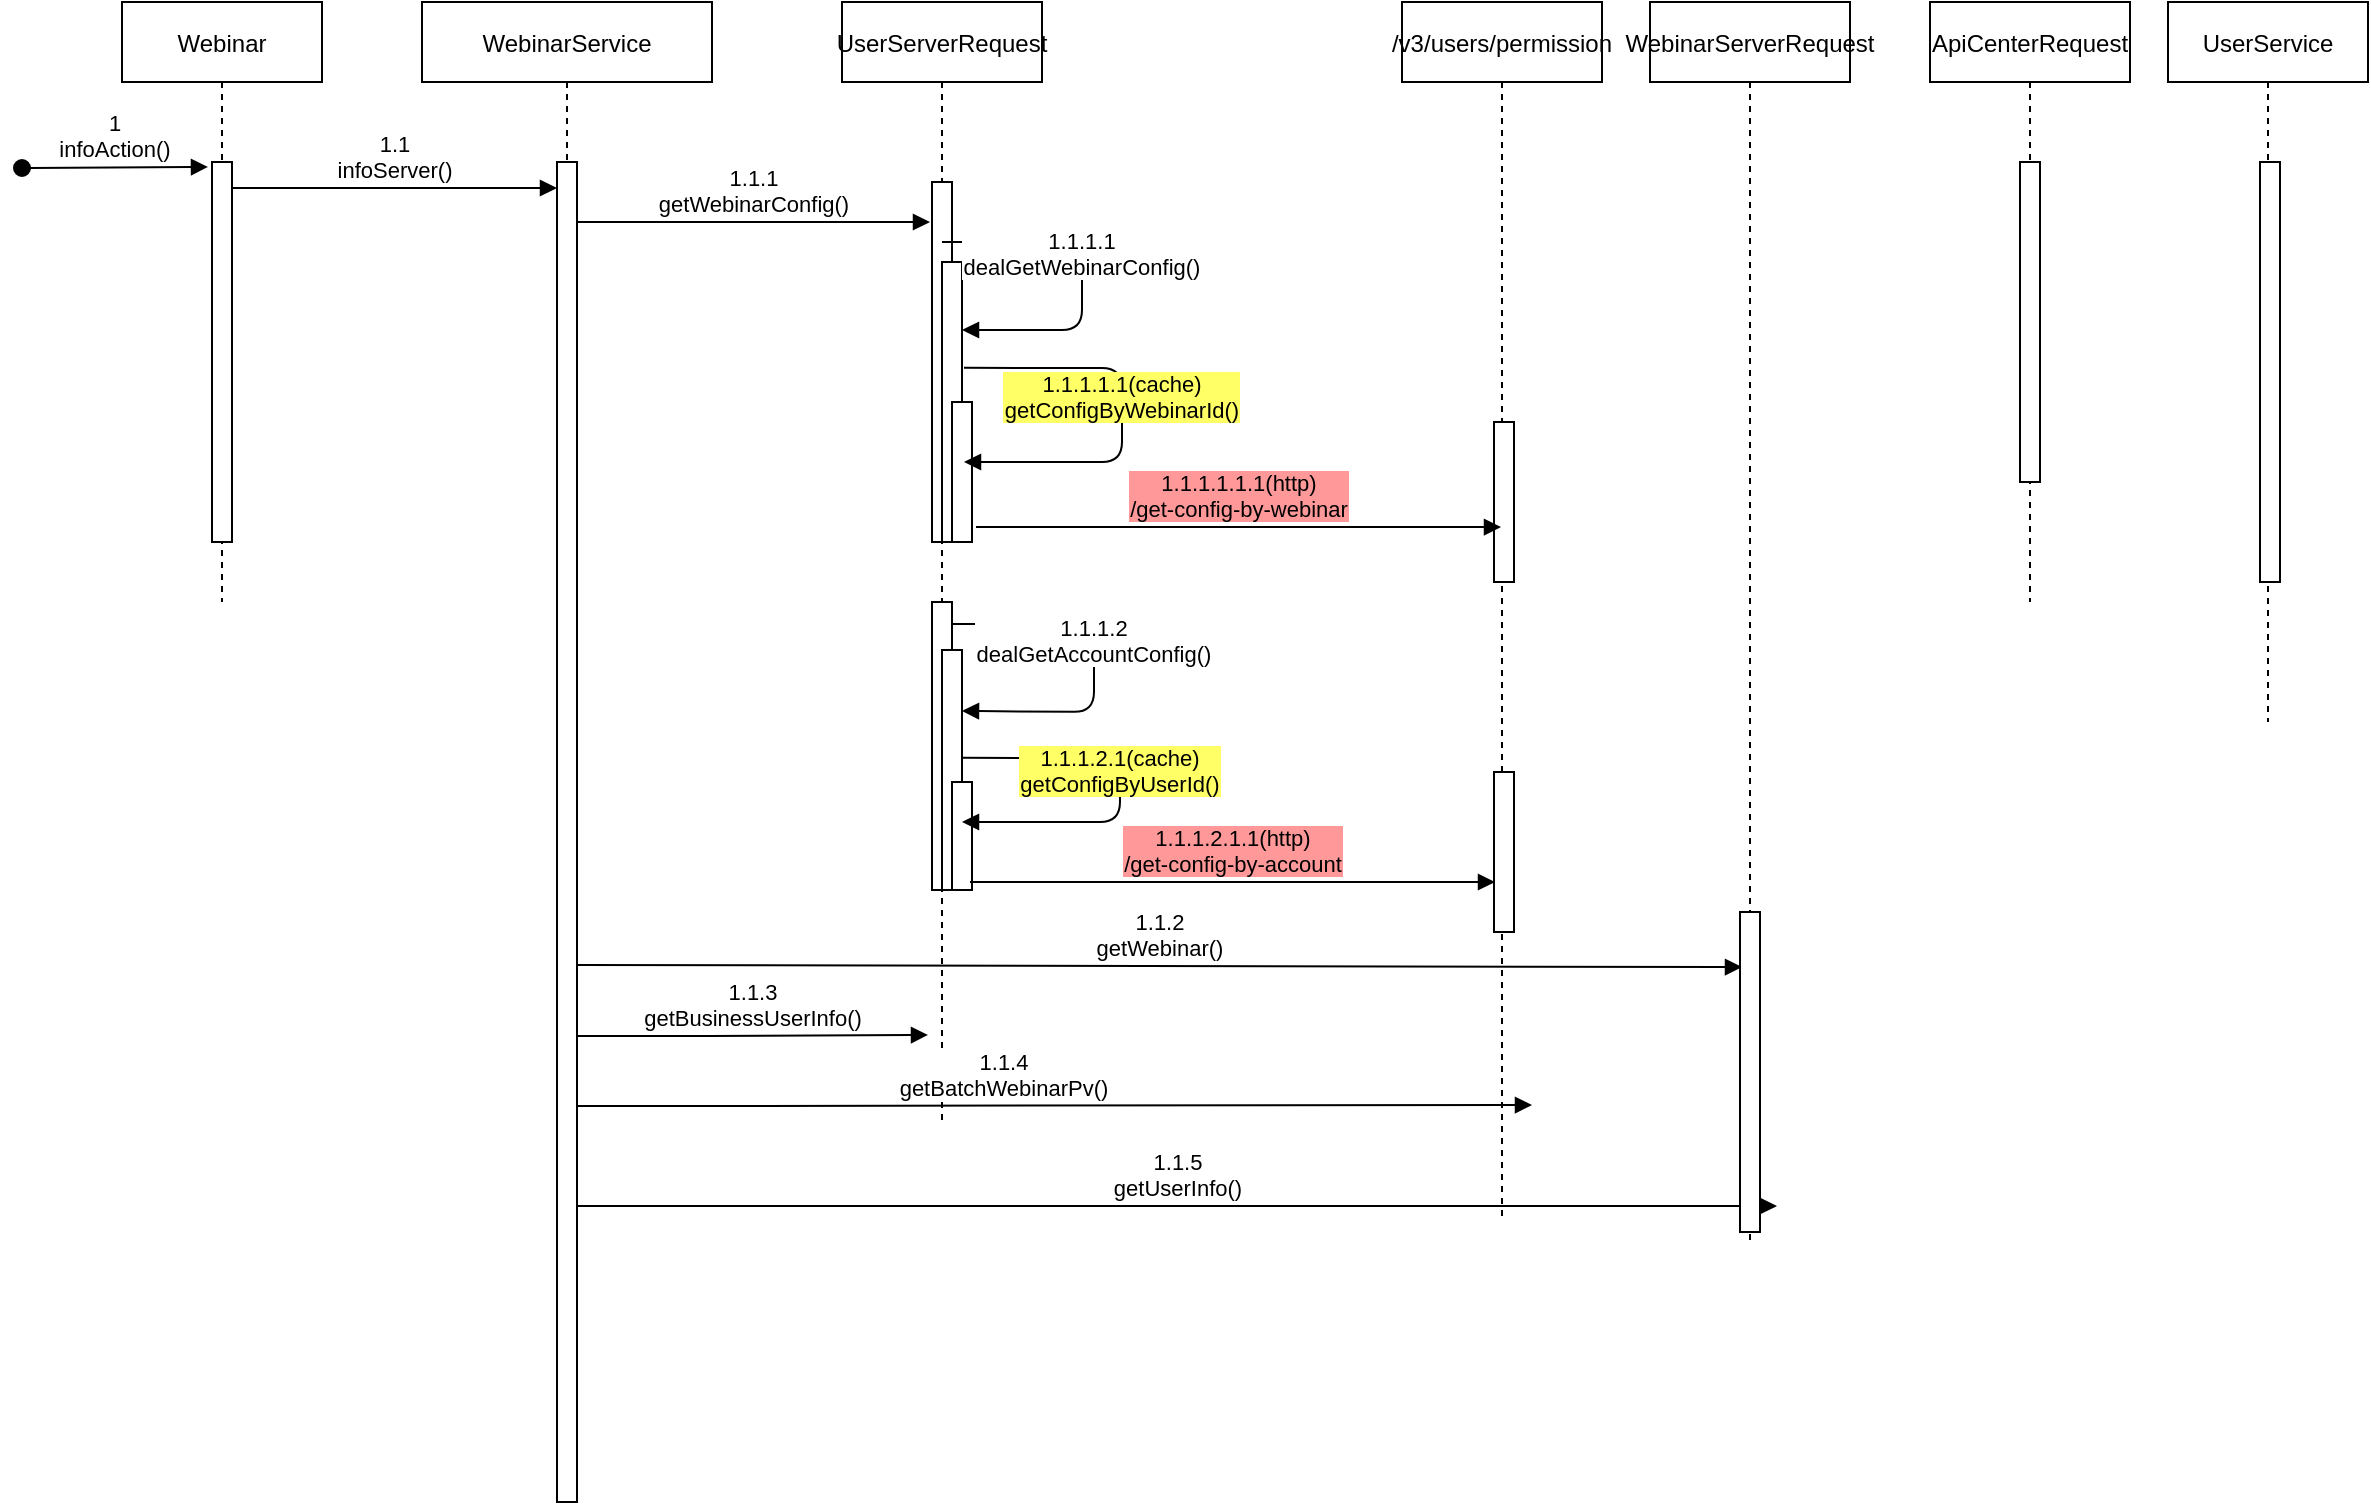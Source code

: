 <mxfile version="16.6.1" type="github">
  <diagram id="kgpKYQtTHZ0yAKxKKP6v" name="Page-1">
    <mxGraphModel dx="946" dy="565" grid="1" gridSize="10" guides="1" tooltips="1" connect="1" arrows="1" fold="1" page="1" pageScale="1" pageWidth="850" pageHeight="1100" math="0" shadow="0">
      <root>
        <mxCell id="0" />
        <mxCell id="1" parent="0" />
        <mxCell id="3nuBFxr9cyL0pnOWT2aG-1" value="Webinar" style="shape=umlLifeline;perimeter=lifelinePerimeter;container=1;collapsible=0;recursiveResize=0;rounded=0;shadow=0;strokeWidth=1;" parent="1" vertex="1">
          <mxGeometry x="120" y="80" width="100" height="300" as="geometry" />
        </mxCell>
        <mxCell id="3nuBFxr9cyL0pnOWT2aG-2" value="" style="points=[];perimeter=orthogonalPerimeter;rounded=0;shadow=0;strokeWidth=1;" parent="3nuBFxr9cyL0pnOWT2aG-1" vertex="1">
          <mxGeometry x="45" y="80" width="10" height="190" as="geometry" />
        </mxCell>
        <mxCell id="3nuBFxr9cyL0pnOWT2aG-3" value="1&#xa;infoAction()" style="verticalAlign=bottom;startArrow=oval;endArrow=block;startSize=8;shadow=0;strokeWidth=1;entryX=-0.2;entryY=0.013;entryDx=0;entryDy=0;entryPerimeter=0;" parent="3nuBFxr9cyL0pnOWT2aG-1" target="3nuBFxr9cyL0pnOWT2aG-2" edge="1">
          <mxGeometry relative="1" as="geometry">
            <mxPoint x="-50" y="83" as="sourcePoint" />
            <mxPoint x="45" y="93" as="targetPoint" />
          </mxGeometry>
        </mxCell>
        <mxCell id="3nuBFxr9cyL0pnOWT2aG-5" value="WebinarService" style="shape=umlLifeline;perimeter=lifelinePerimeter;container=1;collapsible=0;recursiveResize=0;rounded=0;shadow=0;strokeWidth=1;" parent="1" vertex="1">
          <mxGeometry x="270" y="80" width="145" height="750" as="geometry" />
        </mxCell>
        <mxCell id="3nuBFxr9cyL0pnOWT2aG-6" value="" style="points=[];perimeter=orthogonalPerimeter;rounded=0;shadow=0;strokeWidth=1;" parent="3nuBFxr9cyL0pnOWT2aG-5" vertex="1">
          <mxGeometry x="67.5" y="80" width="10" height="670" as="geometry" />
        </mxCell>
        <mxCell id="UK8v2Z1n2UR7xHjHdUC0-11" value="1.1.3&#xa;getBusinessUserInfo()" style="verticalAlign=bottom;endArrow=block;shadow=0;strokeWidth=1;entryX=-0.2;entryY=0.653;entryDx=0;entryDy=0;entryPerimeter=0;" edge="1" parent="3nuBFxr9cyL0pnOWT2aG-5">
          <mxGeometry relative="1" as="geometry">
            <mxPoint x="77.5" y="517.0" as="sourcePoint" />
            <mxPoint x="253" y="516.48" as="targetPoint" />
            <Array as="points">
              <mxPoint x="133.5" y="517" />
            </Array>
          </mxGeometry>
        </mxCell>
        <mxCell id="3nuBFxr9cyL0pnOWT2aG-8" value="1.1&#xa;infoServer()" style="verticalAlign=bottom;endArrow=block;entryX=0;entryY=0;shadow=0;strokeWidth=1;" parent="1" edge="1">
          <mxGeometry relative="1" as="geometry">
            <mxPoint x="175" y="173.0" as="sourcePoint" />
            <mxPoint x="337.5" y="173.0" as="targetPoint" />
          </mxGeometry>
        </mxCell>
        <mxCell id="UK8v2Z1n2UR7xHjHdUC0-1" value="UserServerRequest" style="shape=umlLifeline;perimeter=lifelinePerimeter;container=1;collapsible=0;recursiveResize=0;rounded=0;shadow=0;strokeWidth=1;" vertex="1" parent="1">
          <mxGeometry x="480" y="80" width="100" height="560" as="geometry" />
        </mxCell>
        <mxCell id="UK8v2Z1n2UR7xHjHdUC0-2" value="" style="points=[];perimeter=orthogonalPerimeter;rounded=0;shadow=0;strokeWidth=1;" vertex="1" parent="UK8v2Z1n2UR7xHjHdUC0-1">
          <mxGeometry x="45" y="90" width="10" height="180" as="geometry" />
        </mxCell>
        <mxCell id="UK8v2Z1n2UR7xHjHdUC0-10" value="1.1.2&#xa;getWebinar()" style="verticalAlign=bottom;endArrow=block;shadow=0;strokeWidth=1;entryX=0.1;entryY=0.172;entryDx=0;entryDy=0;entryPerimeter=0;" edge="1" parent="UK8v2Z1n2UR7xHjHdUC0-1" target="UK8v2Z1n2UR7xHjHdUC0-9">
          <mxGeometry relative="1" as="geometry">
            <mxPoint x="-132.5" y="481.5" as="sourcePoint" />
            <mxPoint x="207.5" y="481.5" as="targetPoint" />
          </mxGeometry>
        </mxCell>
        <mxCell id="UK8v2Z1n2UR7xHjHdUC0-17" value="1.1.5&#xa;getUserInfo()" style="verticalAlign=bottom;endArrow=block;shadow=0;strokeWidth=1;" edge="1" parent="UK8v2Z1n2UR7xHjHdUC0-1">
          <mxGeometry relative="1" as="geometry">
            <mxPoint x="-132" y="602.0" as="sourcePoint" />
            <mxPoint x="467.5" y="602" as="targetPoint" />
            <Array as="points">
              <mxPoint x="-76" y="602" />
            </Array>
          </mxGeometry>
        </mxCell>
        <mxCell id="UK8v2Z1n2UR7xHjHdUC0-18" value="" style="points=[];perimeter=orthogonalPerimeter;rounded=0;shadow=0;strokeWidth=1;" vertex="1" parent="UK8v2Z1n2UR7xHjHdUC0-1">
          <mxGeometry x="50" y="130" width="10" height="140" as="geometry" />
        </mxCell>
        <mxCell id="UK8v2Z1n2UR7xHjHdUC0-20" value="" style="points=[];perimeter=orthogonalPerimeter;rounded=0;shadow=0;strokeWidth=1;" vertex="1" parent="UK8v2Z1n2UR7xHjHdUC0-1">
          <mxGeometry x="55" y="200" width="10" height="70" as="geometry" />
        </mxCell>
        <mxCell id="UK8v2Z1n2UR7xHjHdUC0-21" value="1.1.1.1.1(cache)&#xa;getConfigByWebinarId()" style="verticalAlign=bottom;endArrow=block;shadow=0;strokeWidth=1;exitX=1.1;exitY=0.378;exitDx=0;exitDy=0;exitPerimeter=0;fillColor=#FF9999;labelBackgroundColor=#FFFF66;" edge="1" parent="UK8v2Z1n2UR7xHjHdUC0-1" source="UK8v2Z1n2UR7xHjHdUC0-18">
          <mxGeometry x="0.063" relative="1" as="geometry">
            <mxPoint x="65" y="190" as="sourcePoint" />
            <mxPoint x="61" y="230" as="targetPoint" />
            <Array as="points">
              <mxPoint x="140" y="183" />
              <mxPoint x="140" y="230" />
            </Array>
            <mxPoint as="offset" />
          </mxGeometry>
        </mxCell>
        <mxCell id="UK8v2Z1n2UR7xHjHdUC0-29" value="" style="points=[];perimeter=orthogonalPerimeter;rounded=0;shadow=0;strokeWidth=1;" vertex="1" parent="UK8v2Z1n2UR7xHjHdUC0-1">
          <mxGeometry x="45" y="300" width="10" height="144" as="geometry" />
        </mxCell>
        <mxCell id="UK8v2Z1n2UR7xHjHdUC0-26" value="" style="points=[];perimeter=orthogonalPerimeter;rounded=0;shadow=0;strokeWidth=1;" vertex="1" parent="UK8v2Z1n2UR7xHjHdUC0-1">
          <mxGeometry x="50" y="324" width="10" height="120" as="geometry" />
        </mxCell>
        <mxCell id="UK8v2Z1n2UR7xHjHdUC0-28" value="" style="points=[];perimeter=orthogonalPerimeter;rounded=0;shadow=0;strokeWidth=1;" vertex="1" parent="UK8v2Z1n2UR7xHjHdUC0-1">
          <mxGeometry x="55" y="390" width="10" height="54" as="geometry" />
        </mxCell>
        <mxCell id="UK8v2Z1n2UR7xHjHdUC0-30" value="1.1.1.2.1(cache)&#xa;getConfigByUserId()" style="verticalAlign=bottom;endArrow=block;shadow=0;strokeWidth=1;exitX=1.1;exitY=0.378;exitDx=0;exitDy=0;exitPerimeter=0;fillColor=#FF9999;labelBackgroundColor=#FFFF66;" edge="1" parent="UK8v2Z1n2UR7xHjHdUC0-1">
          <mxGeometry x="0.063" relative="1" as="geometry">
            <mxPoint x="60" y="377.92" as="sourcePoint" />
            <mxPoint x="60" y="410" as="targetPoint" />
            <Array as="points">
              <mxPoint x="139" y="378" />
              <mxPoint x="139" y="410" />
            </Array>
            <mxPoint as="offset" />
          </mxGeometry>
        </mxCell>
        <mxCell id="UK8v2Z1n2UR7xHjHdUC0-7" value="1.1.1&#xa;getWebinarConfig()" style="verticalAlign=bottom;endArrow=block;shadow=0;strokeWidth=1;" edge="1" parent="1">
          <mxGeometry relative="1" as="geometry">
            <mxPoint x="348" y="190.0" as="sourcePoint" />
            <mxPoint x="524" y="190" as="targetPoint" />
            <Array as="points">
              <mxPoint x="404" y="190" />
            </Array>
          </mxGeometry>
        </mxCell>
        <mxCell id="UK8v2Z1n2UR7xHjHdUC0-8" value="WebinarServerRequest" style="shape=umlLifeline;perimeter=lifelinePerimeter;container=1;collapsible=0;recursiveResize=0;rounded=0;shadow=0;strokeWidth=1;" vertex="1" parent="1">
          <mxGeometry x="884" y="80" width="100" height="620" as="geometry" />
        </mxCell>
        <mxCell id="UK8v2Z1n2UR7xHjHdUC0-9" value="" style="points=[];perimeter=orthogonalPerimeter;rounded=0;shadow=0;strokeWidth=1;" vertex="1" parent="UK8v2Z1n2UR7xHjHdUC0-8">
          <mxGeometry x="45" y="455" width="10" height="160" as="geometry" />
        </mxCell>
        <mxCell id="UK8v2Z1n2UR7xHjHdUC0-12" value="ApiCenterRequest" style="shape=umlLifeline;perimeter=lifelinePerimeter;container=1;collapsible=0;recursiveResize=0;rounded=0;shadow=0;strokeWidth=1;" vertex="1" parent="1">
          <mxGeometry x="1024" y="80" width="100" height="300" as="geometry" />
        </mxCell>
        <mxCell id="UK8v2Z1n2UR7xHjHdUC0-13" value="" style="points=[];perimeter=orthogonalPerimeter;rounded=0;shadow=0;strokeWidth=1;" vertex="1" parent="UK8v2Z1n2UR7xHjHdUC0-12">
          <mxGeometry x="45" y="80" width="10" height="160" as="geometry" />
        </mxCell>
        <mxCell id="UK8v2Z1n2UR7xHjHdUC0-14" value="1.1.4&#xa;getBatchWebinarPv()" style="verticalAlign=bottom;endArrow=block;shadow=0;strokeWidth=1;entryX=0;entryY=0.872;entryDx=0;entryDy=0;entryPerimeter=0;" edge="1" parent="1">
          <mxGeometry relative="1" as="geometry">
            <mxPoint x="389" y="632" as="sourcePoint" />
            <mxPoint x="825" y="631.52" as="targetPoint" />
            <Array as="points">
              <mxPoint x="343" y="632" />
              <mxPoint x="389" y="632" />
            </Array>
          </mxGeometry>
        </mxCell>
        <mxCell id="UK8v2Z1n2UR7xHjHdUC0-15" value="UserService" style="shape=umlLifeline;perimeter=lifelinePerimeter;container=1;collapsible=0;recursiveResize=0;rounded=0;shadow=0;strokeWidth=1;" vertex="1" parent="1">
          <mxGeometry x="1143" y="80" width="100" height="360" as="geometry" />
        </mxCell>
        <mxCell id="UK8v2Z1n2UR7xHjHdUC0-16" value="" style="points=[];perimeter=orthogonalPerimeter;rounded=0;shadow=0;strokeWidth=1;" vertex="1" parent="UK8v2Z1n2UR7xHjHdUC0-15">
          <mxGeometry x="46" y="80" width="10" height="210" as="geometry" />
        </mxCell>
        <mxCell id="UK8v2Z1n2UR7xHjHdUC0-19" value="1.1.1.1&#xa;dealGetWebinarConfig()" style="verticalAlign=bottom;endArrow=block;shadow=0;strokeWidth=1;" edge="1" parent="1" source="UK8v2Z1n2UR7xHjHdUC0-1">
          <mxGeometry x="0.049" relative="1" as="geometry">
            <mxPoint x="620" y="220" as="sourcePoint" />
            <mxPoint x="540" y="244" as="targetPoint" />
            <Array as="points">
              <mxPoint x="600" y="200" />
              <mxPoint x="600" y="244" />
            </Array>
            <mxPoint as="offset" />
          </mxGeometry>
        </mxCell>
        <mxCell id="UK8v2Z1n2UR7xHjHdUC0-23" value="/v3/users/permission" style="shape=umlLifeline;perimeter=lifelinePerimeter;container=1;collapsible=0;recursiveResize=0;rounded=0;shadow=0;strokeWidth=1;" vertex="1" parent="1">
          <mxGeometry x="760" y="80" width="100" height="610" as="geometry" />
        </mxCell>
        <mxCell id="UK8v2Z1n2UR7xHjHdUC0-24" value="" style="points=[];perimeter=orthogonalPerimeter;rounded=0;shadow=0;strokeWidth=1;" vertex="1" parent="UK8v2Z1n2UR7xHjHdUC0-23">
          <mxGeometry x="46" y="210" width="10" height="80" as="geometry" />
        </mxCell>
        <mxCell id="UK8v2Z1n2UR7xHjHdUC0-31" value="" style="points=[];perimeter=orthogonalPerimeter;rounded=0;shadow=0;strokeWidth=1;" vertex="1" parent="UK8v2Z1n2UR7xHjHdUC0-23">
          <mxGeometry x="46" y="385" width="10" height="80" as="geometry" />
        </mxCell>
        <mxCell id="UK8v2Z1n2UR7xHjHdUC0-25" value="1.1.1.1.1.1(http)&#xa;/get-config-by-webinar" style="verticalAlign=bottom;endArrow=block;shadow=0;strokeWidth=1;labelBackgroundColor=#FF9999;exitX=1.2;exitY=0.736;exitDx=0;exitDy=0;exitPerimeter=0;" edge="1" parent="1">
          <mxGeometry relative="1" as="geometry">
            <mxPoint x="547" y="342.52" as="sourcePoint" />
            <mxPoint x="809.5" y="342.52" as="targetPoint" />
          </mxGeometry>
        </mxCell>
        <mxCell id="UK8v2Z1n2UR7xHjHdUC0-27" value="1.1.1.2&#xa;dealGetAccountConfig()" style="verticalAlign=bottom;endArrow=block;shadow=0;strokeWidth=1;entryX=1;entryY=0.254;entryDx=0;entryDy=0;entryPerimeter=0;" edge="1" parent="1" target="UK8v2Z1n2UR7xHjHdUC0-26">
          <mxGeometry x="0.049" relative="1" as="geometry">
            <mxPoint x="535.5" y="391" as="sourcePoint" />
            <mxPoint x="546" y="435" as="targetPoint" />
            <Array as="points">
              <mxPoint x="606" y="391" />
              <mxPoint x="606" y="435" />
            </Array>
            <mxPoint as="offset" />
          </mxGeometry>
        </mxCell>
        <mxCell id="UK8v2Z1n2UR7xHjHdUC0-32" value="1.1.1.2.1.1(http)&#xa;/get-config-by-account" style="verticalAlign=bottom;endArrow=block;shadow=0;strokeWidth=1;labelBackgroundColor=#FF9999;exitX=1.2;exitY=0.736;exitDx=0;exitDy=0;exitPerimeter=0;" edge="1" parent="1">
          <mxGeometry relative="1" as="geometry">
            <mxPoint x="544" y="520" as="sourcePoint" />
            <mxPoint x="806.5" y="520" as="targetPoint" />
          </mxGeometry>
        </mxCell>
      </root>
    </mxGraphModel>
  </diagram>
</mxfile>
